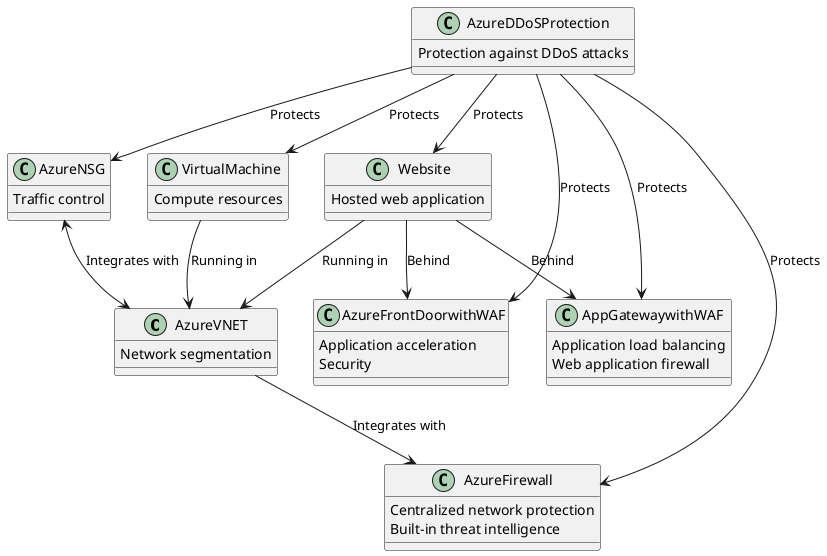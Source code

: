 @startuml
!define RECTANGLE class

RECTANGLE AzureVNET {
    Network segmentation
}

RECTANGLE AzureNSG {
    Traffic control
}

RECTANGLE AzureFirewall {
    Centralized network protection
    Built-in threat intelligence
}

RECTANGLE AzureFrontDoorwithWAF {
    Application acceleration
    Security
}

RECTANGLE AzureDDoSProtection {
    Protection against DDoS attacks
}

RECTANGLE VirtualMachine {
    Compute resources
}

RECTANGLE AppGatewaywithWAF {
    Application load balancing
    Web application firewall
}

RECTANGLE Website {
    Hosted web application
}

AzureVNET --> AzureFirewall : Integrates with
AzureNSG <--> AzureVNET : Integrates with
AzureDDoSProtection --> AzureFirewall : Protects
AzureDDoSProtection --> AzureNSG : Protects
AzureDDoSProtection --> AppGatewaywithWAF : Protects
AzureDDoSProtection --> AzureFrontDoorwithWAF : Protects
AzureDDoSProtection --> Website : Protects
AzureDDoSProtection --> VirtualMachine : Protects
VirtualMachine --> AzureVNET : Running in
Website --> AzureVNET : Running in
Website --> AppGatewaywithWAF : Behind
Website --> AzureFrontDoorwithWAF : Behind
@enduml
